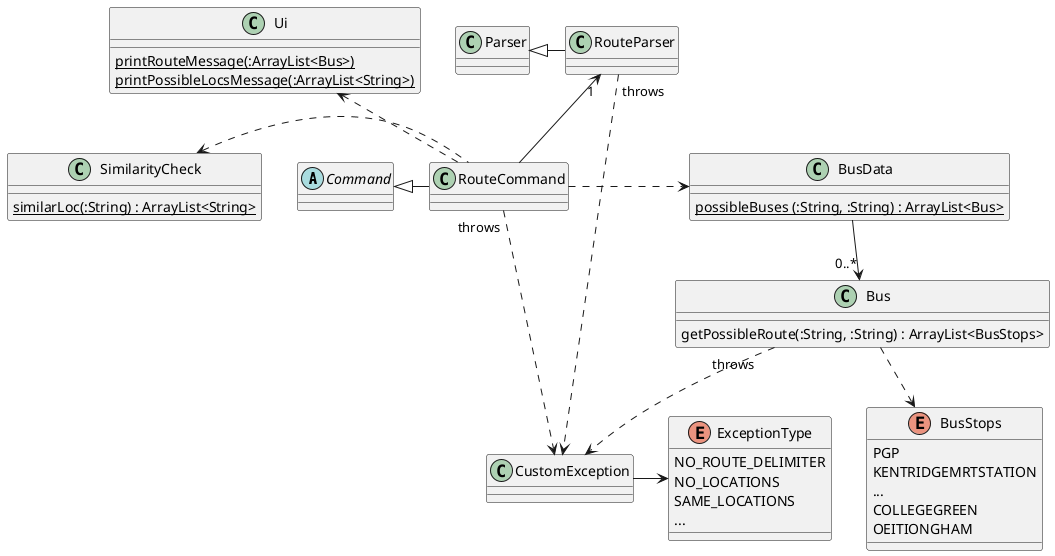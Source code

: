 @startuml

abstract class Command
Class RouteCommand
Class RouteParser
Class Parser
Class BusData {
{static} possibleBuses (:String, :String) : ArrayList<Bus>
}
Class Bus {
getPossibleRoute(:String, :String) : ArrayList<BusStops>
}
Class SimilarityCheck {
{static} similarLoc(:String) : ArrayList<String>
}

Class Ui {
{static} printRouteMessage(:ArrayList<Bus>)
{static} printPossibleLocsMessage(:ArrayList<String>)
}

enum BusStops {
PGP
KENTRIDGEMRTSTATION
...
COLLEGEGREEN
OEITIONGHAM
}

enum ExceptionType {
NO_ROUTE_DELIMITER
NO_LOCATIONS
SAME_LOCATIONS
...
}

Command <|- RouteCommand
Parser <|- RouteParser
RouteParser "1"<--down RouteCommand
RouteCommand .> BusData
BusData --> "0..*" Bus
Bus ..> BusStops
RouteCommand "throws"..> CustomException
RouteParser "throws"..> CustomException
Bus "throws"..> CustomException
CustomException -> ExceptionType
RouteCommand .left> SimilarityCheck

RouteCommand ..up> Ui

@enduml